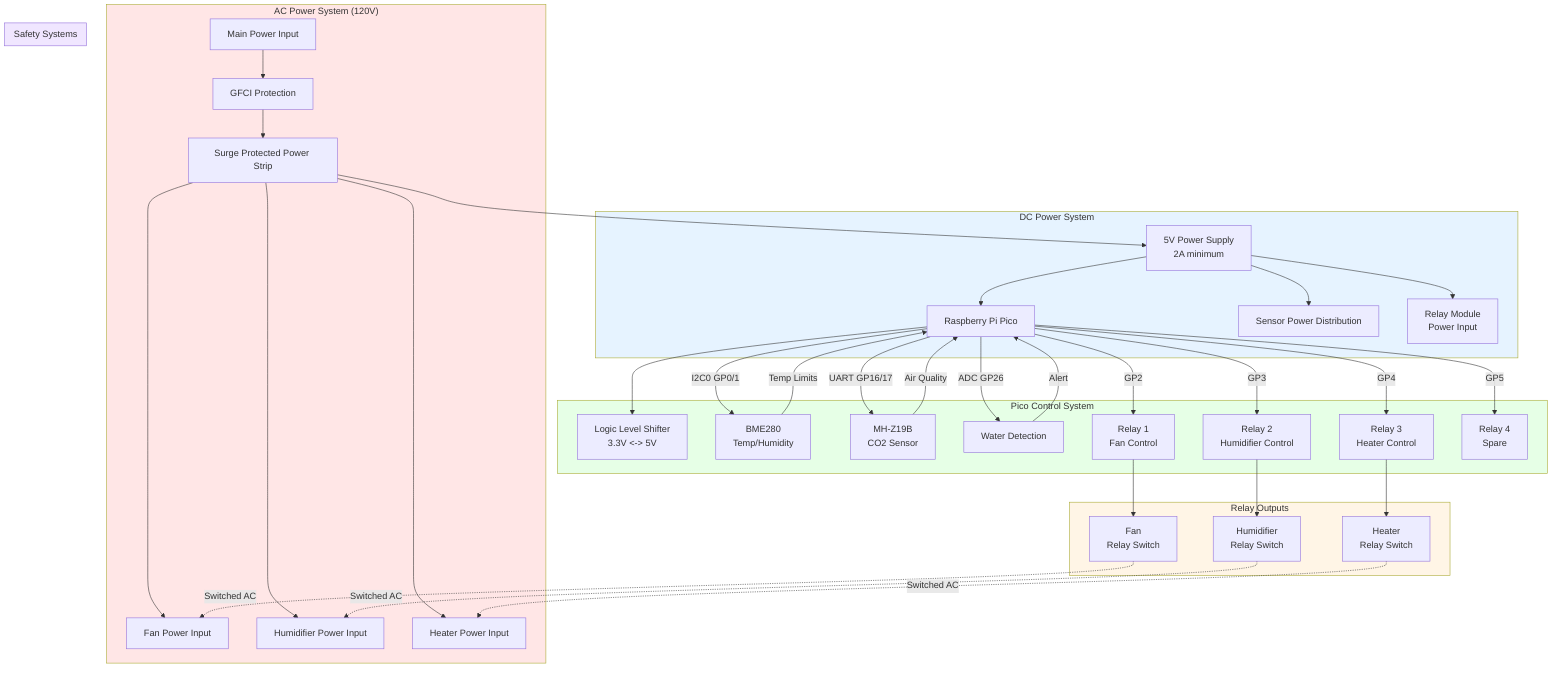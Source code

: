 flowchart TD
    subgraph AC_Power["AC Power System (120V)"]
        MainPower["Main Power Input"] --> GFCI["GFCI Protection"]
        GFCI --> PowerStrip["Surge Protected Power Strip"]
        PowerStrip --> FanPower["Fan Power Input"]
        PowerStrip --> HumPower["Humidifier Power Input"]
        PowerStrip --> HeatPower["Heater Power Input"]
    end

    subgraph DC_Power["DC Power System"]
        PowerStrip --> PSU["5V Power Supply\n2A minimum"]
        PSU --> Pico["Raspberry Pi Pico"]
        PSU --> Sensors["Sensor Power Distribution"]
        PSU --> RelayPower["Relay Module\nPower Input"]
    end

    subgraph Controller["Pico Control System"]
        Pico --> LevelShifter["Logic Level Shifter\n3.3V <-> 5V"]
        
        Pico -->|"I2C0 GP0/1"| BME["BME280\nTemp/Humidity"]
        Pico -->|"UART GP16/17"| CO2["MH-Z19B\nCO2 Sensor"]
        Pico -->|"ADC GP26"| WaterSensor["Water Detection"]
        
        Pico -->|"GP2"| RelayFan["Relay 1\nFan Control"]
        Pico -->|"GP3"| RelayHum["Relay 2\nHumidifier Control"]
        Pico -->|"GP4"| RelayHeat["Relay 3\nHeater Control"]
        Pico -->|"GP5"| RelaySpare["Relay 4\nSpare"]
    end

    subgraph Relays["Relay Outputs"]
        RelayFan --> FanControl["Fan\nRelay Switch"]
        RelayHum --> HumControl["Humidifier\nRelay Switch"]
        RelayHeat --> HeatControl["Heater\nRelay Switch"]
        
        FanControl -.->|"Switched AC"| FanPower
        HumControl -.->|"Switched AC"| HumPower
        HeatControl -.->|"Switched AC"| HeatPower
    end

    subgraph SafetySystems["Safety Systems"]
        WaterSensor -->|Alert| Pico
        BME -->|Temp Limits| Pico
        CO2 -->|Air Quality| Pico
    end

    style AC_Power fill:#ffe6e6
    style DC_Power fill:#e6f3ff
    style Controller fill:#e6ffe6
    style Relays fill:#fff5e6
    style SafetySystems fill:#f0e6ff